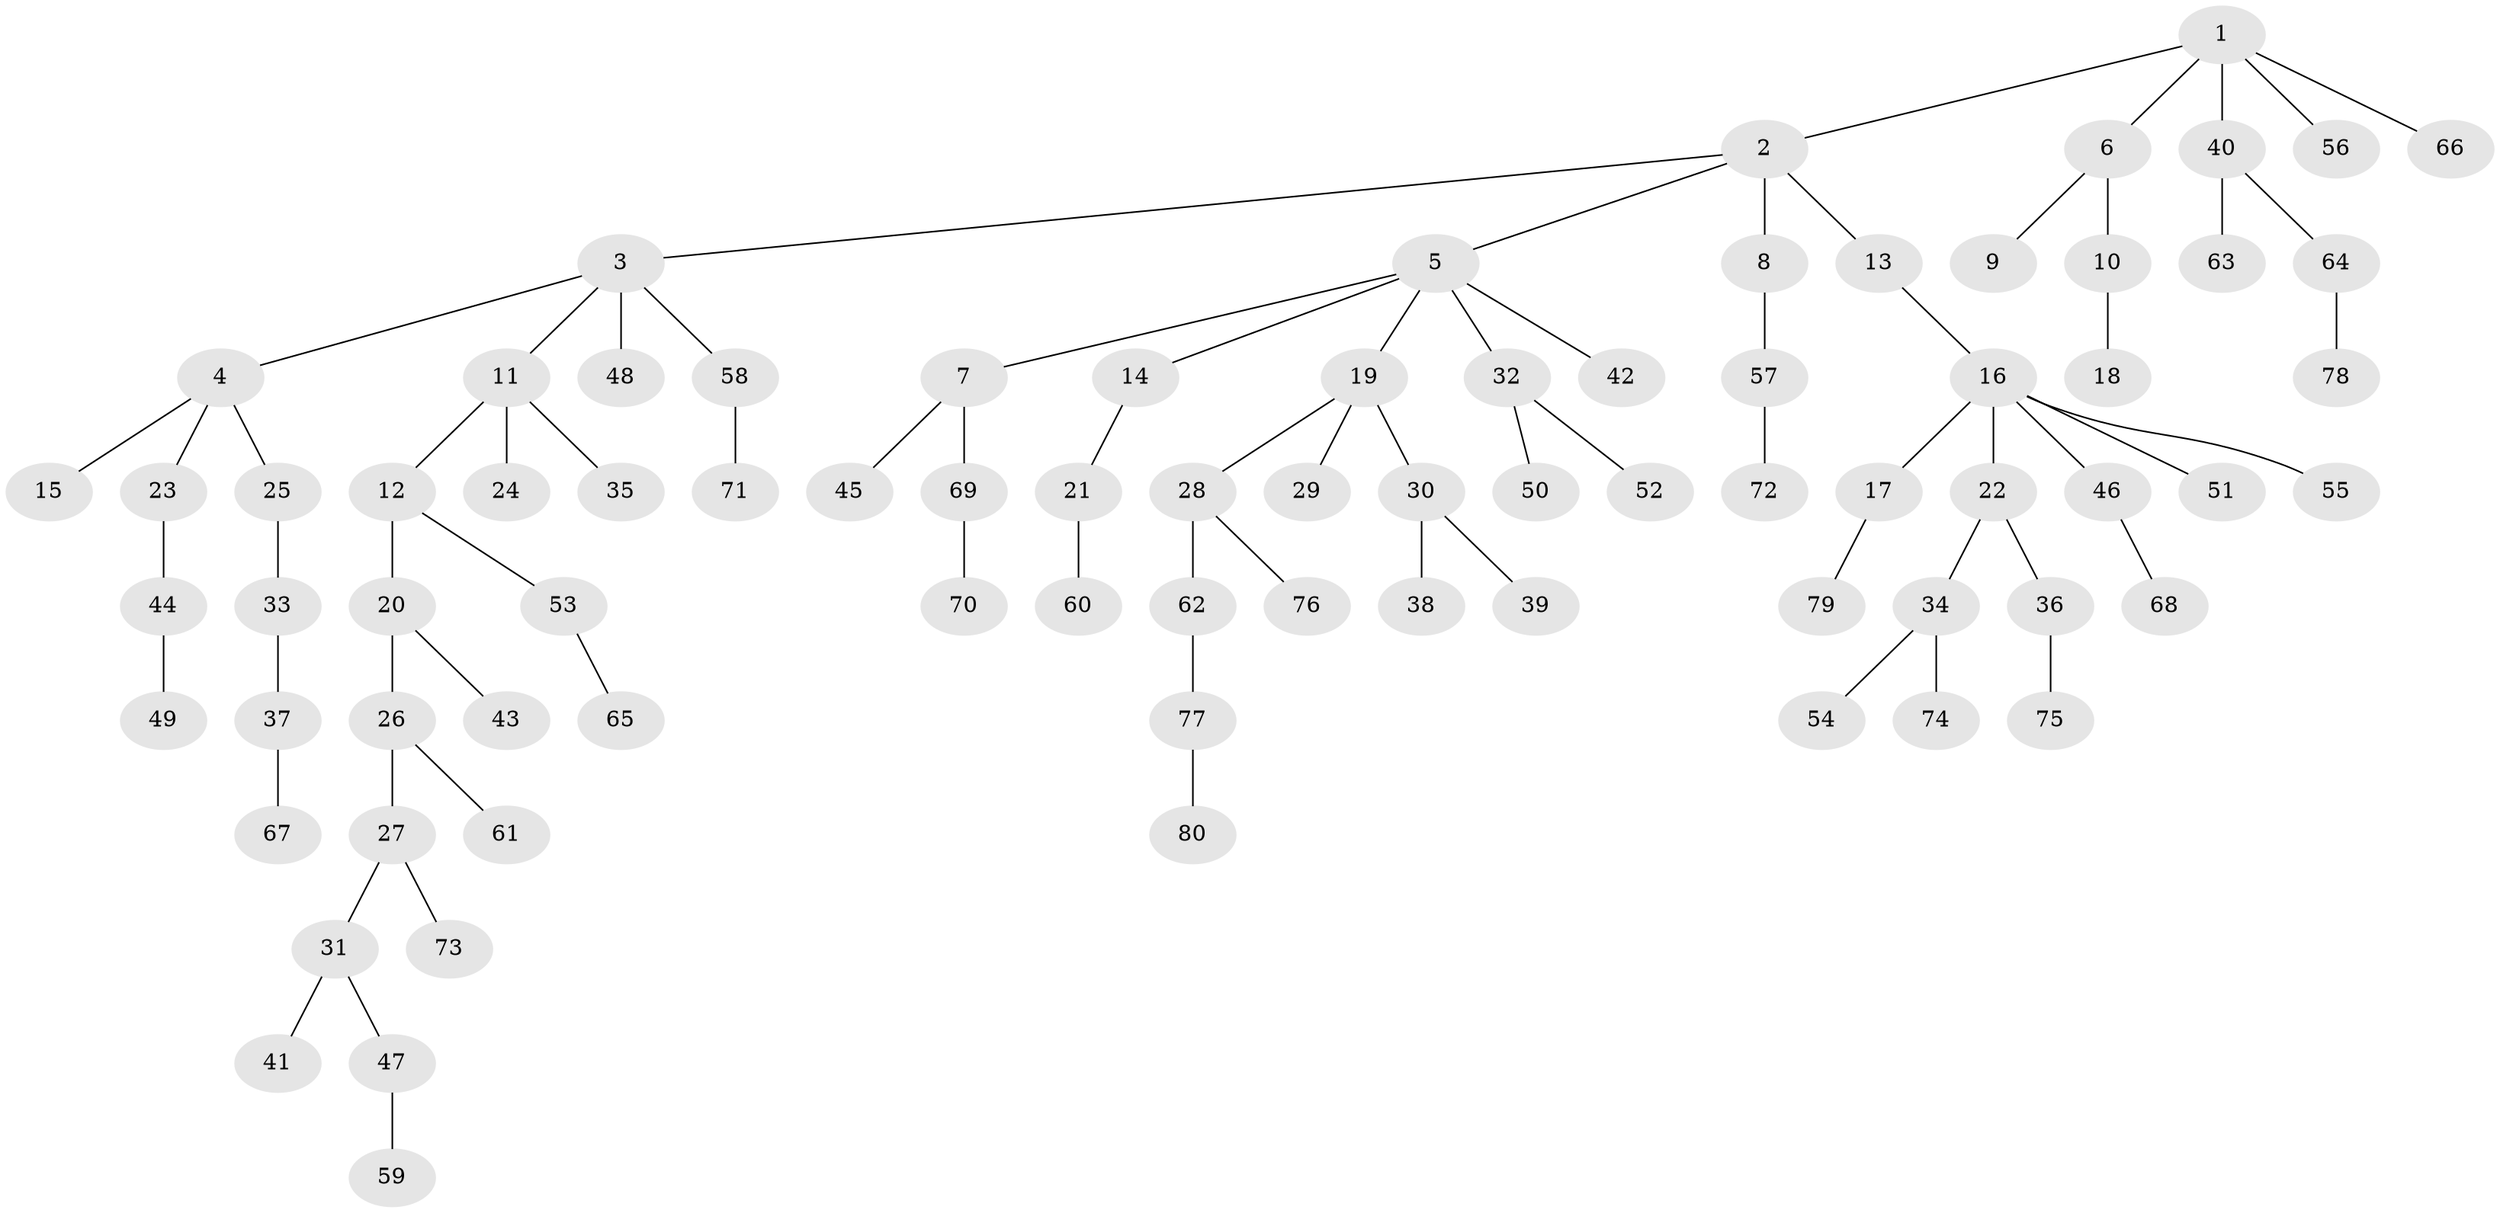 // coarse degree distribution, {6: 0.017857142857142856, 5: 0.07142857142857142, 7: 0.017857142857142856, 4: 0.07142857142857142, 2: 0.16071428571428573, 1: 0.6071428571428571, 3: 0.05357142857142857}
// Generated by graph-tools (version 1.1) at 2025/52/02/27/25 19:52:12]
// undirected, 80 vertices, 79 edges
graph export_dot {
graph [start="1"]
  node [color=gray90,style=filled];
  1;
  2;
  3;
  4;
  5;
  6;
  7;
  8;
  9;
  10;
  11;
  12;
  13;
  14;
  15;
  16;
  17;
  18;
  19;
  20;
  21;
  22;
  23;
  24;
  25;
  26;
  27;
  28;
  29;
  30;
  31;
  32;
  33;
  34;
  35;
  36;
  37;
  38;
  39;
  40;
  41;
  42;
  43;
  44;
  45;
  46;
  47;
  48;
  49;
  50;
  51;
  52;
  53;
  54;
  55;
  56;
  57;
  58;
  59;
  60;
  61;
  62;
  63;
  64;
  65;
  66;
  67;
  68;
  69;
  70;
  71;
  72;
  73;
  74;
  75;
  76;
  77;
  78;
  79;
  80;
  1 -- 2;
  1 -- 6;
  1 -- 40;
  1 -- 56;
  1 -- 66;
  2 -- 3;
  2 -- 5;
  2 -- 8;
  2 -- 13;
  3 -- 4;
  3 -- 11;
  3 -- 48;
  3 -- 58;
  4 -- 15;
  4 -- 23;
  4 -- 25;
  5 -- 7;
  5 -- 14;
  5 -- 19;
  5 -- 32;
  5 -- 42;
  6 -- 9;
  6 -- 10;
  7 -- 45;
  7 -- 69;
  8 -- 57;
  10 -- 18;
  11 -- 12;
  11 -- 24;
  11 -- 35;
  12 -- 20;
  12 -- 53;
  13 -- 16;
  14 -- 21;
  16 -- 17;
  16 -- 22;
  16 -- 46;
  16 -- 51;
  16 -- 55;
  17 -- 79;
  19 -- 28;
  19 -- 29;
  19 -- 30;
  20 -- 26;
  20 -- 43;
  21 -- 60;
  22 -- 34;
  22 -- 36;
  23 -- 44;
  25 -- 33;
  26 -- 27;
  26 -- 61;
  27 -- 31;
  27 -- 73;
  28 -- 62;
  28 -- 76;
  30 -- 38;
  30 -- 39;
  31 -- 41;
  31 -- 47;
  32 -- 50;
  32 -- 52;
  33 -- 37;
  34 -- 54;
  34 -- 74;
  36 -- 75;
  37 -- 67;
  40 -- 63;
  40 -- 64;
  44 -- 49;
  46 -- 68;
  47 -- 59;
  53 -- 65;
  57 -- 72;
  58 -- 71;
  62 -- 77;
  64 -- 78;
  69 -- 70;
  77 -- 80;
}
